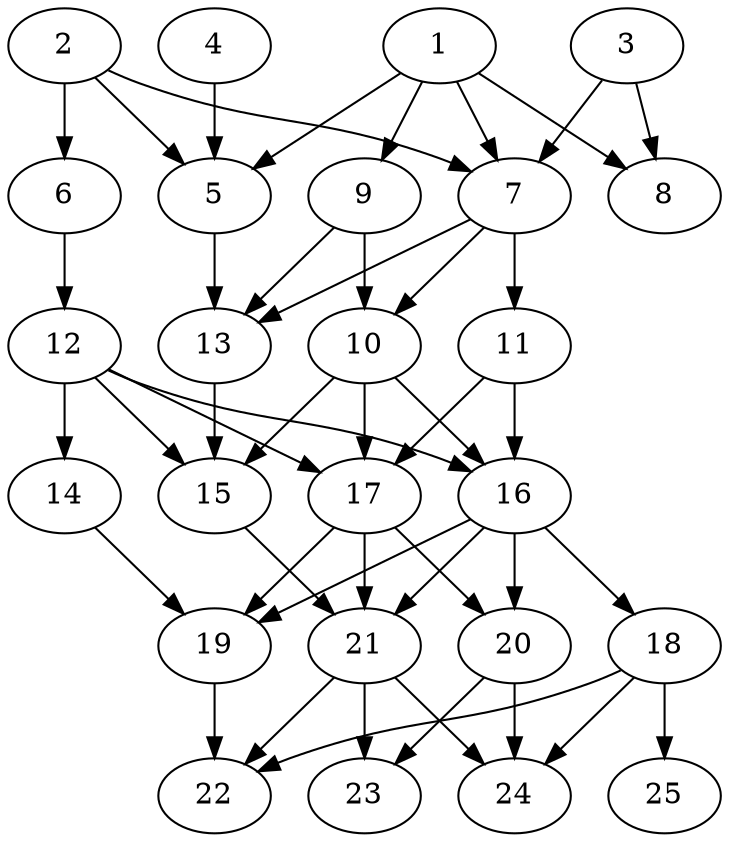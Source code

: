// DAG automatically generated by daggen at Thu Oct  3 14:00:40 2019
// ./daggen --dot -n 25 --ccr 0.3 --fat 0.5 --regular 0.5 --density 0.7 --mindata 5242880 --maxdata 52428800 
digraph G {
  1 [size="42526720", alpha="0.08", expect_size="12758016"] 
  1 -> 5 [size ="12758016"]
  1 -> 7 [size ="12758016"]
  1 -> 8 [size ="12758016"]
  1 -> 9 [size ="12758016"]
  2 [size="167915520", alpha="0.17", expect_size="50374656"] 
  2 -> 5 [size ="50374656"]
  2 -> 6 [size ="50374656"]
  2 -> 7 [size ="50374656"]
  3 [size="120282453", alpha="0.15", expect_size="36084736"] 
  3 -> 7 [size ="36084736"]
  3 -> 8 [size ="36084736"]
  4 [size="133662720", alpha="0.02", expect_size="40098816"] 
  4 -> 5 [size ="40098816"]
  5 [size="172284587", alpha="0.05", expect_size="51685376"] 
  5 -> 13 [size ="51685376"]
  6 [size="82766507", alpha="0.18", expect_size="24829952"] 
  6 -> 12 [size ="24829952"]
  7 [size="96259413", alpha="0.09", expect_size="28877824"] 
  7 -> 10 [size ="28877824"]
  7 -> 11 [size ="28877824"]
  7 -> 13 [size ="28877824"]
  8 [size="109728427", alpha="0.12", expect_size="32918528"] 
  9 [size="172796587", alpha="0.08", expect_size="51838976"] 
  9 -> 10 [size ="51838976"]
  9 -> 13 [size ="51838976"]
  10 [size="108229973", alpha="0.19", expect_size="32468992"] 
  10 -> 15 [size ="32468992"]
  10 -> 16 [size ="32468992"]
  10 -> 17 [size ="32468992"]
  11 [size="105577813", alpha="0.16", expect_size="31673344"] 
  11 -> 16 [size ="31673344"]
  11 -> 17 [size ="31673344"]
  12 [size="170543787", alpha="0.03", expect_size="51163136"] 
  12 -> 14 [size ="51163136"]
  12 -> 15 [size ="51163136"]
  12 -> 16 [size ="51163136"]
  12 -> 17 [size ="51163136"]
  13 [size="147872427", alpha="0.07", expect_size="44361728"] 
  13 -> 15 [size ="44361728"]
  14 [size="105250133", alpha="0.19", expect_size="31575040"] 
  14 -> 19 [size ="31575040"]
  15 [size="120180053", alpha="0.01", expect_size="36054016"] 
  15 -> 21 [size ="36054016"]
  16 [size="161286827", alpha="0.10", expect_size="48386048"] 
  16 -> 18 [size ="48386048"]
  16 -> 19 [size ="48386048"]
  16 -> 20 [size ="48386048"]
  16 -> 21 [size ="48386048"]
  17 [size="143383893", alpha="0.16", expect_size="43015168"] 
  17 -> 19 [size ="43015168"]
  17 -> 20 [size ="43015168"]
  17 -> 21 [size ="43015168"]
  18 [size="54818133", alpha="0.09", expect_size="16445440"] 
  18 -> 22 [size ="16445440"]
  18 -> 24 [size ="16445440"]
  18 -> 25 [size ="16445440"]
  19 [size="147940693", alpha="0.12", expect_size="44382208"] 
  19 -> 22 [size ="44382208"]
  20 [size="54302720", alpha="0.07", expect_size="16290816"] 
  20 -> 23 [size ="16290816"]
  20 -> 24 [size ="16290816"]
  21 [size="44608853", alpha="0.05", expect_size="13382656"] 
  21 -> 22 [size ="13382656"]
  21 -> 23 [size ="13382656"]
  21 -> 24 [size ="13382656"]
  22 [size="172554240", alpha="0.02", expect_size="51766272"] 
  23 [size="35017387", alpha="0.13", expect_size="10505216"] 
  24 [size="92020053", alpha="0.18", expect_size="27606016"] 
  25 [size="85046613", alpha="0.02", expect_size="25513984"] 
}
